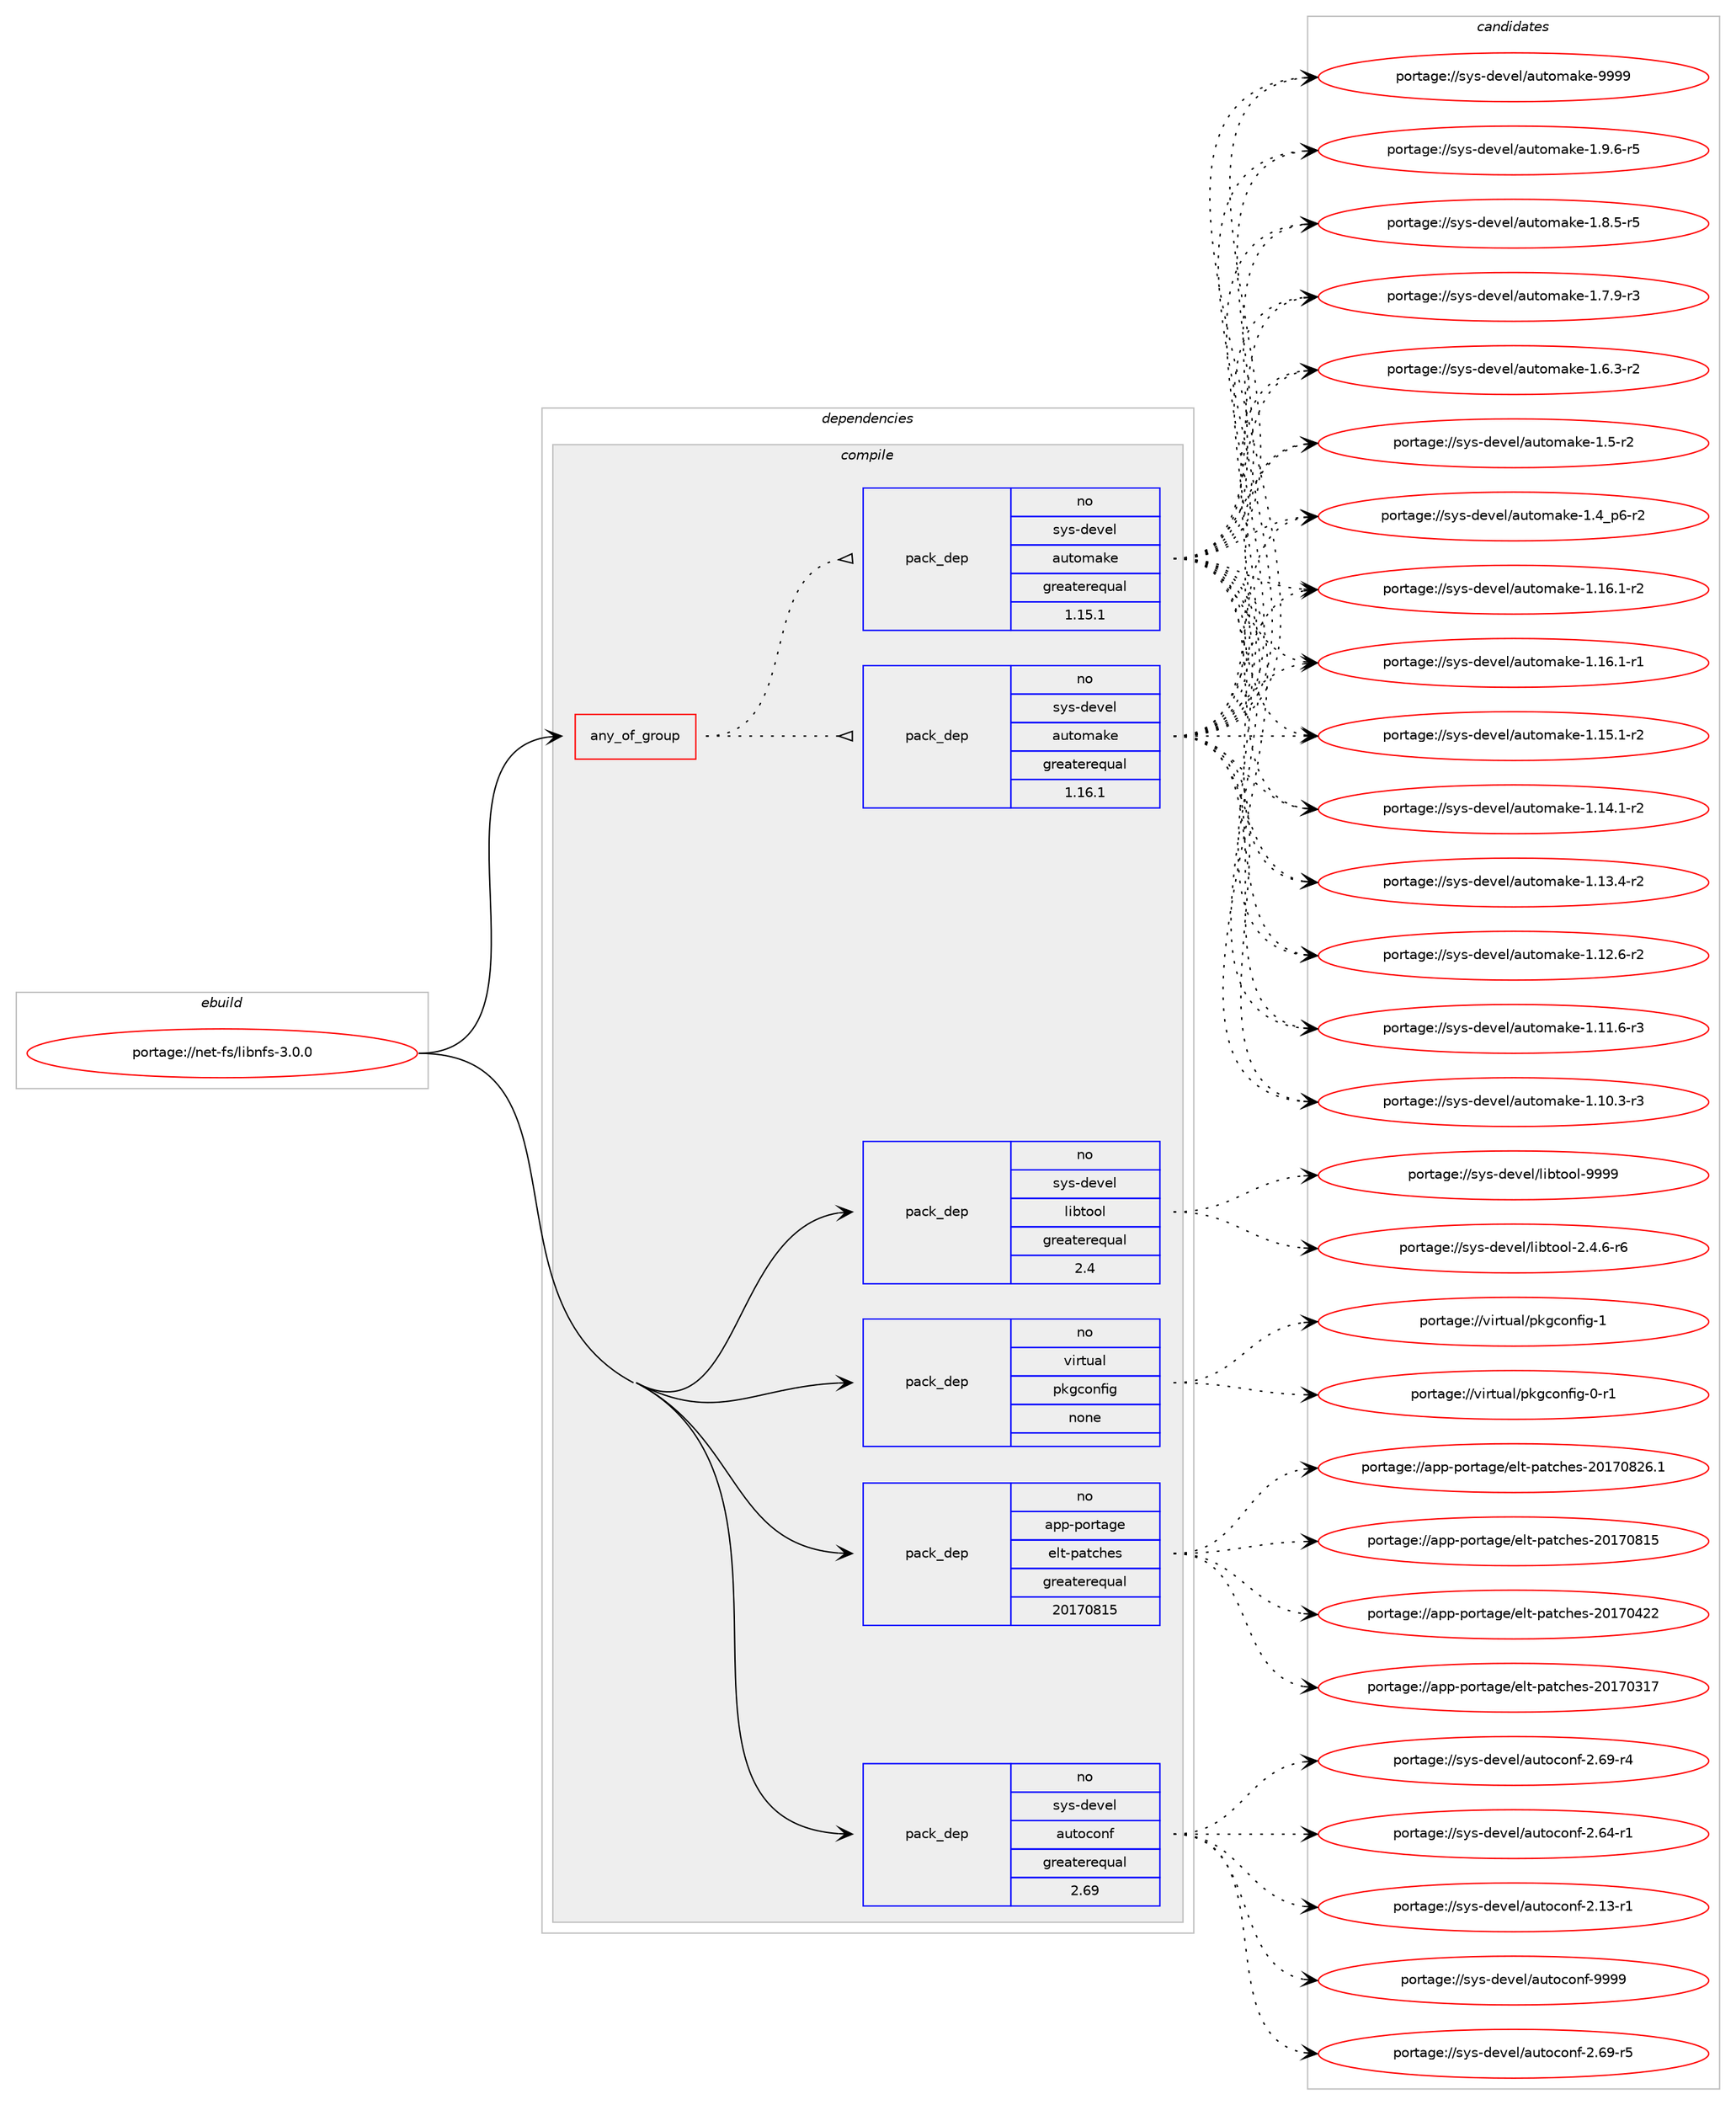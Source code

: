 digraph prolog {

# *************
# Graph options
# *************

newrank=true;
concentrate=true;
compound=true;
graph [rankdir=LR,fontname=Helvetica,fontsize=10,ranksep=1.5];#, ranksep=2.5, nodesep=0.2];
edge  [arrowhead=vee];
node  [fontname=Helvetica,fontsize=10];

# **********
# The ebuild
# **********

subgraph cluster_leftcol {
color=gray;
rank=same;
label=<<i>ebuild</i>>;
id [label="portage://net-fs/libnfs-3.0.0", color=red, width=4, href="../net-fs/libnfs-3.0.0.svg"];
}

# ****************
# The dependencies
# ****************

subgraph cluster_midcol {
color=gray;
label=<<i>dependencies</i>>;
subgraph cluster_compile {
fillcolor="#eeeeee";
style=filled;
label=<<i>compile</i>>;
subgraph any1545 {
dependency86280 [label=<<TABLE BORDER="0" CELLBORDER="1" CELLSPACING="0" CELLPADDING="4"><TR><TD CELLPADDING="10">any_of_group</TD></TR></TABLE>>, shape=none, color=red];subgraph pack66110 {
dependency86281 [label=<<TABLE BORDER="0" CELLBORDER="1" CELLSPACING="0" CELLPADDING="4" WIDTH="220"><TR><TD ROWSPAN="6" CELLPADDING="30">pack_dep</TD></TR><TR><TD WIDTH="110">no</TD></TR><TR><TD>sys-devel</TD></TR><TR><TD>automake</TD></TR><TR><TD>greaterequal</TD></TR><TR><TD>1.16.1</TD></TR></TABLE>>, shape=none, color=blue];
}
dependency86280:e -> dependency86281:w [weight=20,style="dotted",arrowhead="oinv"];
subgraph pack66111 {
dependency86282 [label=<<TABLE BORDER="0" CELLBORDER="1" CELLSPACING="0" CELLPADDING="4" WIDTH="220"><TR><TD ROWSPAN="6" CELLPADDING="30">pack_dep</TD></TR><TR><TD WIDTH="110">no</TD></TR><TR><TD>sys-devel</TD></TR><TR><TD>automake</TD></TR><TR><TD>greaterequal</TD></TR><TR><TD>1.15.1</TD></TR></TABLE>>, shape=none, color=blue];
}
dependency86280:e -> dependency86282:w [weight=20,style="dotted",arrowhead="oinv"];
}
id:e -> dependency86280:w [weight=20,style="solid",arrowhead="vee"];
subgraph pack66112 {
dependency86283 [label=<<TABLE BORDER="0" CELLBORDER="1" CELLSPACING="0" CELLPADDING="4" WIDTH="220"><TR><TD ROWSPAN="6" CELLPADDING="30">pack_dep</TD></TR><TR><TD WIDTH="110">no</TD></TR><TR><TD>app-portage</TD></TR><TR><TD>elt-patches</TD></TR><TR><TD>greaterequal</TD></TR><TR><TD>20170815</TD></TR></TABLE>>, shape=none, color=blue];
}
id:e -> dependency86283:w [weight=20,style="solid",arrowhead="vee"];
subgraph pack66113 {
dependency86284 [label=<<TABLE BORDER="0" CELLBORDER="1" CELLSPACING="0" CELLPADDING="4" WIDTH="220"><TR><TD ROWSPAN="6" CELLPADDING="30">pack_dep</TD></TR><TR><TD WIDTH="110">no</TD></TR><TR><TD>sys-devel</TD></TR><TR><TD>autoconf</TD></TR><TR><TD>greaterequal</TD></TR><TR><TD>2.69</TD></TR></TABLE>>, shape=none, color=blue];
}
id:e -> dependency86284:w [weight=20,style="solid",arrowhead="vee"];
subgraph pack66114 {
dependency86285 [label=<<TABLE BORDER="0" CELLBORDER="1" CELLSPACING="0" CELLPADDING="4" WIDTH="220"><TR><TD ROWSPAN="6" CELLPADDING="30">pack_dep</TD></TR><TR><TD WIDTH="110">no</TD></TR><TR><TD>sys-devel</TD></TR><TR><TD>libtool</TD></TR><TR><TD>greaterequal</TD></TR><TR><TD>2.4</TD></TR></TABLE>>, shape=none, color=blue];
}
id:e -> dependency86285:w [weight=20,style="solid",arrowhead="vee"];
subgraph pack66115 {
dependency86286 [label=<<TABLE BORDER="0" CELLBORDER="1" CELLSPACING="0" CELLPADDING="4" WIDTH="220"><TR><TD ROWSPAN="6" CELLPADDING="30">pack_dep</TD></TR><TR><TD WIDTH="110">no</TD></TR><TR><TD>virtual</TD></TR><TR><TD>pkgconfig</TD></TR><TR><TD>none</TD></TR><TR><TD></TD></TR></TABLE>>, shape=none, color=blue];
}
id:e -> dependency86286:w [weight=20,style="solid",arrowhead="vee"];
}
subgraph cluster_compileandrun {
fillcolor="#eeeeee";
style=filled;
label=<<i>compile and run</i>>;
}
subgraph cluster_run {
fillcolor="#eeeeee";
style=filled;
label=<<i>run</i>>;
}
}

# **************
# The candidates
# **************

subgraph cluster_choices {
rank=same;
color=gray;
label=<<i>candidates</i>>;

subgraph choice66110 {
color=black;
nodesep=1;
choice115121115451001011181011084797117116111109971071014557575757 [label="portage://sys-devel/automake-9999", color=red, width=4,href="../sys-devel/automake-9999.svg"];
choice115121115451001011181011084797117116111109971071014549465746544511453 [label="portage://sys-devel/automake-1.9.6-r5", color=red, width=4,href="../sys-devel/automake-1.9.6-r5.svg"];
choice115121115451001011181011084797117116111109971071014549465646534511453 [label="portage://sys-devel/automake-1.8.5-r5", color=red, width=4,href="../sys-devel/automake-1.8.5-r5.svg"];
choice115121115451001011181011084797117116111109971071014549465546574511451 [label="portage://sys-devel/automake-1.7.9-r3", color=red, width=4,href="../sys-devel/automake-1.7.9-r3.svg"];
choice115121115451001011181011084797117116111109971071014549465446514511450 [label="portage://sys-devel/automake-1.6.3-r2", color=red, width=4,href="../sys-devel/automake-1.6.3-r2.svg"];
choice11512111545100101118101108479711711611110997107101454946534511450 [label="portage://sys-devel/automake-1.5-r2", color=red, width=4,href="../sys-devel/automake-1.5-r2.svg"];
choice115121115451001011181011084797117116111109971071014549465295112544511450 [label="portage://sys-devel/automake-1.4_p6-r2", color=red, width=4,href="../sys-devel/automake-1.4_p6-r2.svg"];
choice11512111545100101118101108479711711611110997107101454946495446494511450 [label="portage://sys-devel/automake-1.16.1-r2", color=red, width=4,href="../sys-devel/automake-1.16.1-r2.svg"];
choice11512111545100101118101108479711711611110997107101454946495446494511449 [label="portage://sys-devel/automake-1.16.1-r1", color=red, width=4,href="../sys-devel/automake-1.16.1-r1.svg"];
choice11512111545100101118101108479711711611110997107101454946495346494511450 [label="portage://sys-devel/automake-1.15.1-r2", color=red, width=4,href="../sys-devel/automake-1.15.1-r2.svg"];
choice11512111545100101118101108479711711611110997107101454946495246494511450 [label="portage://sys-devel/automake-1.14.1-r2", color=red, width=4,href="../sys-devel/automake-1.14.1-r2.svg"];
choice11512111545100101118101108479711711611110997107101454946495146524511450 [label="portage://sys-devel/automake-1.13.4-r2", color=red, width=4,href="../sys-devel/automake-1.13.4-r2.svg"];
choice11512111545100101118101108479711711611110997107101454946495046544511450 [label="portage://sys-devel/automake-1.12.6-r2", color=red, width=4,href="../sys-devel/automake-1.12.6-r2.svg"];
choice11512111545100101118101108479711711611110997107101454946494946544511451 [label="portage://sys-devel/automake-1.11.6-r3", color=red, width=4,href="../sys-devel/automake-1.11.6-r3.svg"];
choice11512111545100101118101108479711711611110997107101454946494846514511451 [label="portage://sys-devel/automake-1.10.3-r3", color=red, width=4,href="../sys-devel/automake-1.10.3-r3.svg"];
dependency86281:e -> choice115121115451001011181011084797117116111109971071014557575757:w [style=dotted,weight="100"];
dependency86281:e -> choice115121115451001011181011084797117116111109971071014549465746544511453:w [style=dotted,weight="100"];
dependency86281:e -> choice115121115451001011181011084797117116111109971071014549465646534511453:w [style=dotted,weight="100"];
dependency86281:e -> choice115121115451001011181011084797117116111109971071014549465546574511451:w [style=dotted,weight="100"];
dependency86281:e -> choice115121115451001011181011084797117116111109971071014549465446514511450:w [style=dotted,weight="100"];
dependency86281:e -> choice11512111545100101118101108479711711611110997107101454946534511450:w [style=dotted,weight="100"];
dependency86281:e -> choice115121115451001011181011084797117116111109971071014549465295112544511450:w [style=dotted,weight="100"];
dependency86281:e -> choice11512111545100101118101108479711711611110997107101454946495446494511450:w [style=dotted,weight="100"];
dependency86281:e -> choice11512111545100101118101108479711711611110997107101454946495446494511449:w [style=dotted,weight="100"];
dependency86281:e -> choice11512111545100101118101108479711711611110997107101454946495346494511450:w [style=dotted,weight="100"];
dependency86281:e -> choice11512111545100101118101108479711711611110997107101454946495246494511450:w [style=dotted,weight="100"];
dependency86281:e -> choice11512111545100101118101108479711711611110997107101454946495146524511450:w [style=dotted,weight="100"];
dependency86281:e -> choice11512111545100101118101108479711711611110997107101454946495046544511450:w [style=dotted,weight="100"];
dependency86281:e -> choice11512111545100101118101108479711711611110997107101454946494946544511451:w [style=dotted,weight="100"];
dependency86281:e -> choice11512111545100101118101108479711711611110997107101454946494846514511451:w [style=dotted,weight="100"];
}
subgraph choice66111 {
color=black;
nodesep=1;
choice115121115451001011181011084797117116111109971071014557575757 [label="portage://sys-devel/automake-9999", color=red, width=4,href="../sys-devel/automake-9999.svg"];
choice115121115451001011181011084797117116111109971071014549465746544511453 [label="portage://sys-devel/automake-1.9.6-r5", color=red, width=4,href="../sys-devel/automake-1.9.6-r5.svg"];
choice115121115451001011181011084797117116111109971071014549465646534511453 [label="portage://sys-devel/automake-1.8.5-r5", color=red, width=4,href="../sys-devel/automake-1.8.5-r5.svg"];
choice115121115451001011181011084797117116111109971071014549465546574511451 [label="portage://sys-devel/automake-1.7.9-r3", color=red, width=4,href="../sys-devel/automake-1.7.9-r3.svg"];
choice115121115451001011181011084797117116111109971071014549465446514511450 [label="portage://sys-devel/automake-1.6.3-r2", color=red, width=4,href="../sys-devel/automake-1.6.3-r2.svg"];
choice11512111545100101118101108479711711611110997107101454946534511450 [label="portage://sys-devel/automake-1.5-r2", color=red, width=4,href="../sys-devel/automake-1.5-r2.svg"];
choice115121115451001011181011084797117116111109971071014549465295112544511450 [label="portage://sys-devel/automake-1.4_p6-r2", color=red, width=4,href="../sys-devel/automake-1.4_p6-r2.svg"];
choice11512111545100101118101108479711711611110997107101454946495446494511450 [label="portage://sys-devel/automake-1.16.1-r2", color=red, width=4,href="../sys-devel/automake-1.16.1-r2.svg"];
choice11512111545100101118101108479711711611110997107101454946495446494511449 [label="portage://sys-devel/automake-1.16.1-r1", color=red, width=4,href="../sys-devel/automake-1.16.1-r1.svg"];
choice11512111545100101118101108479711711611110997107101454946495346494511450 [label="portage://sys-devel/automake-1.15.1-r2", color=red, width=4,href="../sys-devel/automake-1.15.1-r2.svg"];
choice11512111545100101118101108479711711611110997107101454946495246494511450 [label="portage://sys-devel/automake-1.14.1-r2", color=red, width=4,href="../sys-devel/automake-1.14.1-r2.svg"];
choice11512111545100101118101108479711711611110997107101454946495146524511450 [label="portage://sys-devel/automake-1.13.4-r2", color=red, width=4,href="../sys-devel/automake-1.13.4-r2.svg"];
choice11512111545100101118101108479711711611110997107101454946495046544511450 [label="portage://sys-devel/automake-1.12.6-r2", color=red, width=4,href="../sys-devel/automake-1.12.6-r2.svg"];
choice11512111545100101118101108479711711611110997107101454946494946544511451 [label="portage://sys-devel/automake-1.11.6-r3", color=red, width=4,href="../sys-devel/automake-1.11.6-r3.svg"];
choice11512111545100101118101108479711711611110997107101454946494846514511451 [label="portage://sys-devel/automake-1.10.3-r3", color=red, width=4,href="../sys-devel/automake-1.10.3-r3.svg"];
dependency86282:e -> choice115121115451001011181011084797117116111109971071014557575757:w [style=dotted,weight="100"];
dependency86282:e -> choice115121115451001011181011084797117116111109971071014549465746544511453:w [style=dotted,weight="100"];
dependency86282:e -> choice115121115451001011181011084797117116111109971071014549465646534511453:w [style=dotted,weight="100"];
dependency86282:e -> choice115121115451001011181011084797117116111109971071014549465546574511451:w [style=dotted,weight="100"];
dependency86282:e -> choice115121115451001011181011084797117116111109971071014549465446514511450:w [style=dotted,weight="100"];
dependency86282:e -> choice11512111545100101118101108479711711611110997107101454946534511450:w [style=dotted,weight="100"];
dependency86282:e -> choice115121115451001011181011084797117116111109971071014549465295112544511450:w [style=dotted,weight="100"];
dependency86282:e -> choice11512111545100101118101108479711711611110997107101454946495446494511450:w [style=dotted,weight="100"];
dependency86282:e -> choice11512111545100101118101108479711711611110997107101454946495446494511449:w [style=dotted,weight="100"];
dependency86282:e -> choice11512111545100101118101108479711711611110997107101454946495346494511450:w [style=dotted,weight="100"];
dependency86282:e -> choice11512111545100101118101108479711711611110997107101454946495246494511450:w [style=dotted,weight="100"];
dependency86282:e -> choice11512111545100101118101108479711711611110997107101454946495146524511450:w [style=dotted,weight="100"];
dependency86282:e -> choice11512111545100101118101108479711711611110997107101454946495046544511450:w [style=dotted,weight="100"];
dependency86282:e -> choice11512111545100101118101108479711711611110997107101454946494946544511451:w [style=dotted,weight="100"];
dependency86282:e -> choice11512111545100101118101108479711711611110997107101454946494846514511451:w [style=dotted,weight="100"];
}
subgraph choice66112 {
color=black;
nodesep=1;
choice971121124511211111411697103101471011081164511297116991041011154550484955485650544649 [label="portage://app-portage/elt-patches-20170826.1", color=red, width=4,href="../app-portage/elt-patches-20170826.1.svg"];
choice97112112451121111141169710310147101108116451129711699104101115455048495548564953 [label="portage://app-portage/elt-patches-20170815", color=red, width=4,href="../app-portage/elt-patches-20170815.svg"];
choice97112112451121111141169710310147101108116451129711699104101115455048495548525050 [label="portage://app-portage/elt-patches-20170422", color=red, width=4,href="../app-portage/elt-patches-20170422.svg"];
choice97112112451121111141169710310147101108116451129711699104101115455048495548514955 [label="portage://app-portage/elt-patches-20170317", color=red, width=4,href="../app-portage/elt-patches-20170317.svg"];
dependency86283:e -> choice971121124511211111411697103101471011081164511297116991041011154550484955485650544649:w [style=dotted,weight="100"];
dependency86283:e -> choice97112112451121111141169710310147101108116451129711699104101115455048495548564953:w [style=dotted,weight="100"];
dependency86283:e -> choice97112112451121111141169710310147101108116451129711699104101115455048495548525050:w [style=dotted,weight="100"];
dependency86283:e -> choice97112112451121111141169710310147101108116451129711699104101115455048495548514955:w [style=dotted,weight="100"];
}
subgraph choice66113 {
color=black;
nodesep=1;
choice115121115451001011181011084797117116111991111101024557575757 [label="portage://sys-devel/autoconf-9999", color=red, width=4,href="../sys-devel/autoconf-9999.svg"];
choice1151211154510010111810110847971171161119911111010245504654574511453 [label="portage://sys-devel/autoconf-2.69-r5", color=red, width=4,href="../sys-devel/autoconf-2.69-r5.svg"];
choice1151211154510010111810110847971171161119911111010245504654574511452 [label="portage://sys-devel/autoconf-2.69-r4", color=red, width=4,href="../sys-devel/autoconf-2.69-r4.svg"];
choice1151211154510010111810110847971171161119911111010245504654524511449 [label="portage://sys-devel/autoconf-2.64-r1", color=red, width=4,href="../sys-devel/autoconf-2.64-r1.svg"];
choice1151211154510010111810110847971171161119911111010245504649514511449 [label="portage://sys-devel/autoconf-2.13-r1", color=red, width=4,href="../sys-devel/autoconf-2.13-r1.svg"];
dependency86284:e -> choice115121115451001011181011084797117116111991111101024557575757:w [style=dotted,weight="100"];
dependency86284:e -> choice1151211154510010111810110847971171161119911111010245504654574511453:w [style=dotted,weight="100"];
dependency86284:e -> choice1151211154510010111810110847971171161119911111010245504654574511452:w [style=dotted,weight="100"];
dependency86284:e -> choice1151211154510010111810110847971171161119911111010245504654524511449:w [style=dotted,weight="100"];
dependency86284:e -> choice1151211154510010111810110847971171161119911111010245504649514511449:w [style=dotted,weight="100"];
}
subgraph choice66114 {
color=black;
nodesep=1;
choice1151211154510010111810110847108105981161111111084557575757 [label="portage://sys-devel/libtool-9999", color=red, width=4,href="../sys-devel/libtool-9999.svg"];
choice1151211154510010111810110847108105981161111111084550465246544511454 [label="portage://sys-devel/libtool-2.4.6-r6", color=red, width=4,href="../sys-devel/libtool-2.4.6-r6.svg"];
dependency86285:e -> choice1151211154510010111810110847108105981161111111084557575757:w [style=dotted,weight="100"];
dependency86285:e -> choice1151211154510010111810110847108105981161111111084550465246544511454:w [style=dotted,weight="100"];
}
subgraph choice66115 {
color=black;
nodesep=1;
choice1181051141161179710847112107103991111101021051034549 [label="portage://virtual/pkgconfig-1", color=red, width=4,href="../virtual/pkgconfig-1.svg"];
choice11810511411611797108471121071039911111010210510345484511449 [label="portage://virtual/pkgconfig-0-r1", color=red, width=4,href="../virtual/pkgconfig-0-r1.svg"];
dependency86286:e -> choice1181051141161179710847112107103991111101021051034549:w [style=dotted,weight="100"];
dependency86286:e -> choice11810511411611797108471121071039911111010210510345484511449:w [style=dotted,weight="100"];
}
}

}
